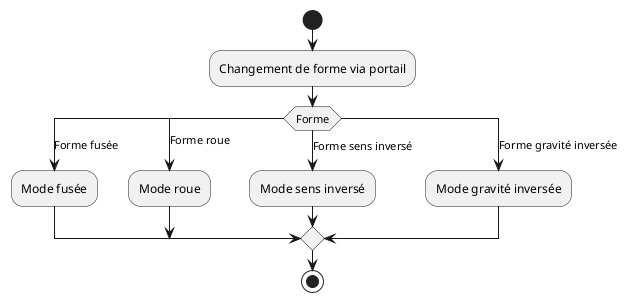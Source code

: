 @startuml sub-forme

start
:Changement de forme via portail;
switch (Forme)
  case (Forme fusée)
    :Mode fusée;
  case (Forme roue)
    :Mode roue;
  case (Forme sens inversé)
    :Mode sens inversé;
  case (Forme gravité inversée)
    :Mode gravité inversée;
endswitch
stop

@enduml
